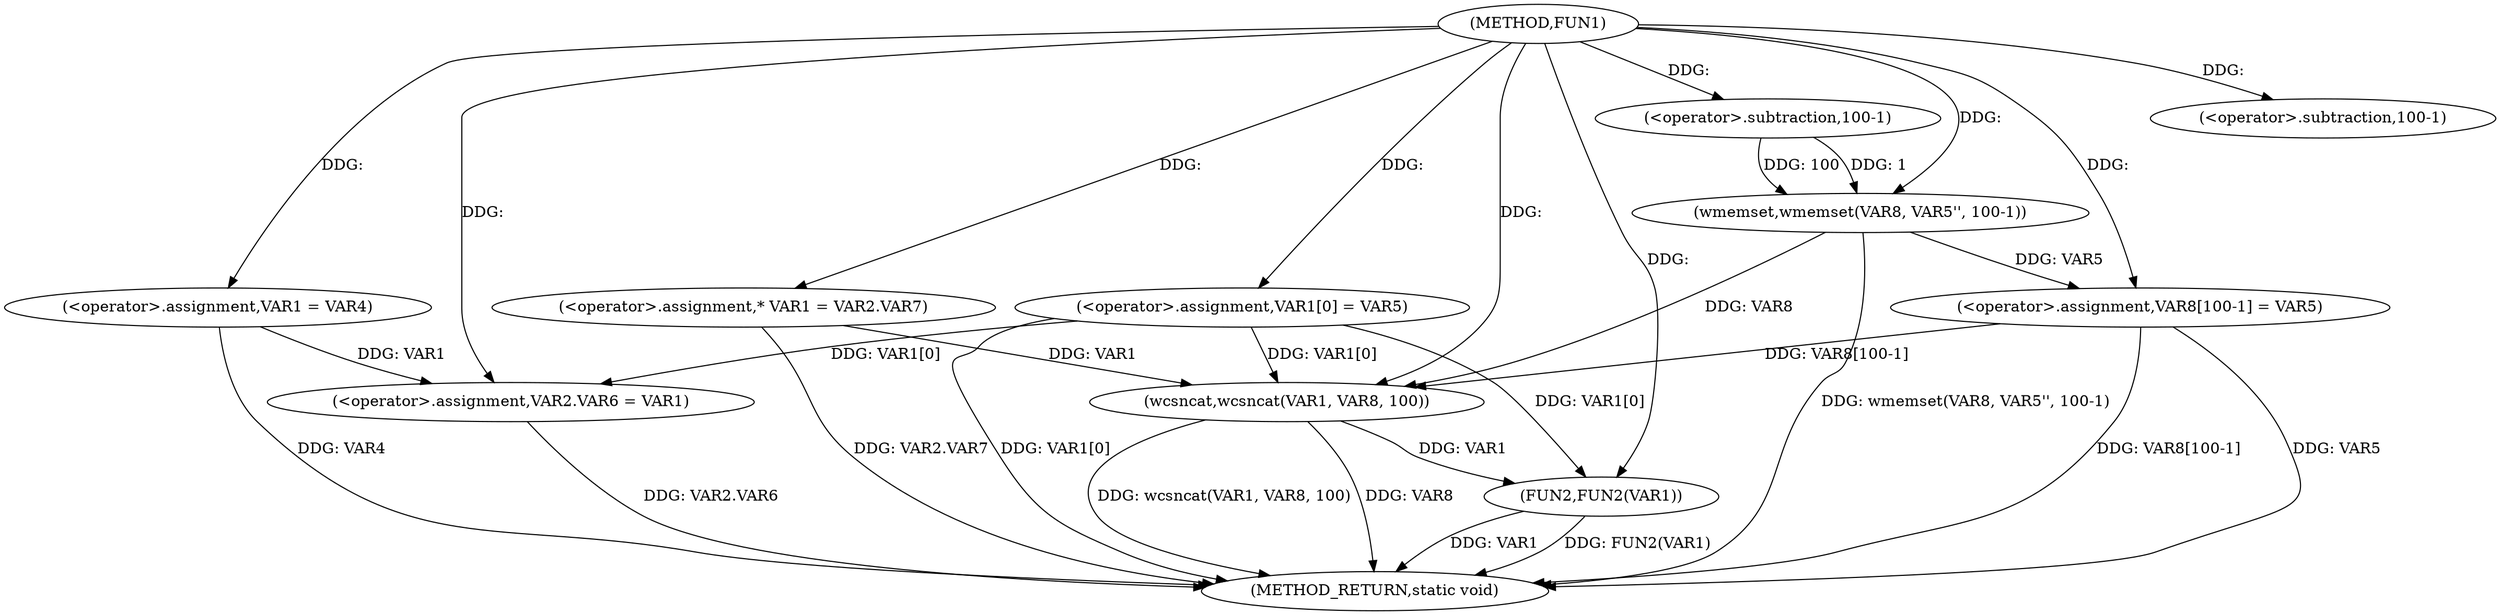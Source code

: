 digraph FUN1 {  
"1000100" [label = "(METHOD,FUN1)" ]
"1000147" [label = "(METHOD_RETURN,static void)" ]
"1000106" [label = "(<operator>.assignment,VAR1 = VAR4)" ]
"1000109" [label = "(<operator>.assignment,VAR1[0] = VAR5)" ]
"1000114" [label = "(<operator>.assignment,VAR2.VAR6 = VAR1)" ]
"1000121" [label = "(<operator>.assignment,* VAR1 = VAR2.VAR7)" ]
"1000128" [label = "(wmemset,wmemset(VAR8, VAR5'', 100-1))" ]
"1000131" [label = "(<operator>.subtraction,100-1)" ]
"1000134" [label = "(<operator>.assignment,VAR8[100-1] = VAR5)" ]
"1000137" [label = "(<operator>.subtraction,100-1)" ]
"1000141" [label = "(wcsncat,wcsncat(VAR1, VAR8, 100))" ]
"1000145" [label = "(FUN2,FUN2(VAR1))" ]
  "1000106" -> "1000147"  [ label = "DDG: VAR4"] 
  "1000134" -> "1000147"  [ label = "DDG: VAR5"] 
  "1000128" -> "1000147"  [ label = "DDG: wmemset(VAR8, VAR5'', 100-1)"] 
  "1000145" -> "1000147"  [ label = "DDG: VAR1"] 
  "1000121" -> "1000147"  [ label = "DDG: VAR2.VAR7"] 
  "1000141" -> "1000147"  [ label = "DDG: wcsncat(VAR1, VAR8, 100)"] 
  "1000114" -> "1000147"  [ label = "DDG: VAR2.VAR6"] 
  "1000134" -> "1000147"  [ label = "DDG: VAR8[100-1]"] 
  "1000109" -> "1000147"  [ label = "DDG: VAR1[0]"] 
  "1000141" -> "1000147"  [ label = "DDG: VAR8"] 
  "1000145" -> "1000147"  [ label = "DDG: FUN2(VAR1)"] 
  "1000100" -> "1000106"  [ label = "DDG: "] 
  "1000100" -> "1000109"  [ label = "DDG: "] 
  "1000106" -> "1000114"  [ label = "DDG: VAR1"] 
  "1000109" -> "1000114"  [ label = "DDG: VAR1[0]"] 
  "1000100" -> "1000114"  [ label = "DDG: "] 
  "1000100" -> "1000121"  [ label = "DDG: "] 
  "1000100" -> "1000128"  [ label = "DDG: "] 
  "1000131" -> "1000128"  [ label = "DDG: 100"] 
  "1000131" -> "1000128"  [ label = "DDG: 1"] 
  "1000100" -> "1000131"  [ label = "DDG: "] 
  "1000128" -> "1000134"  [ label = "DDG: VAR5"] 
  "1000100" -> "1000134"  [ label = "DDG: "] 
  "1000100" -> "1000137"  [ label = "DDG: "] 
  "1000109" -> "1000141"  [ label = "DDG: VAR1[0]"] 
  "1000121" -> "1000141"  [ label = "DDG: VAR1"] 
  "1000100" -> "1000141"  [ label = "DDG: "] 
  "1000128" -> "1000141"  [ label = "DDG: VAR8"] 
  "1000134" -> "1000141"  [ label = "DDG: VAR8[100-1]"] 
  "1000141" -> "1000145"  [ label = "DDG: VAR1"] 
  "1000109" -> "1000145"  [ label = "DDG: VAR1[0]"] 
  "1000100" -> "1000145"  [ label = "DDG: "] 
}
